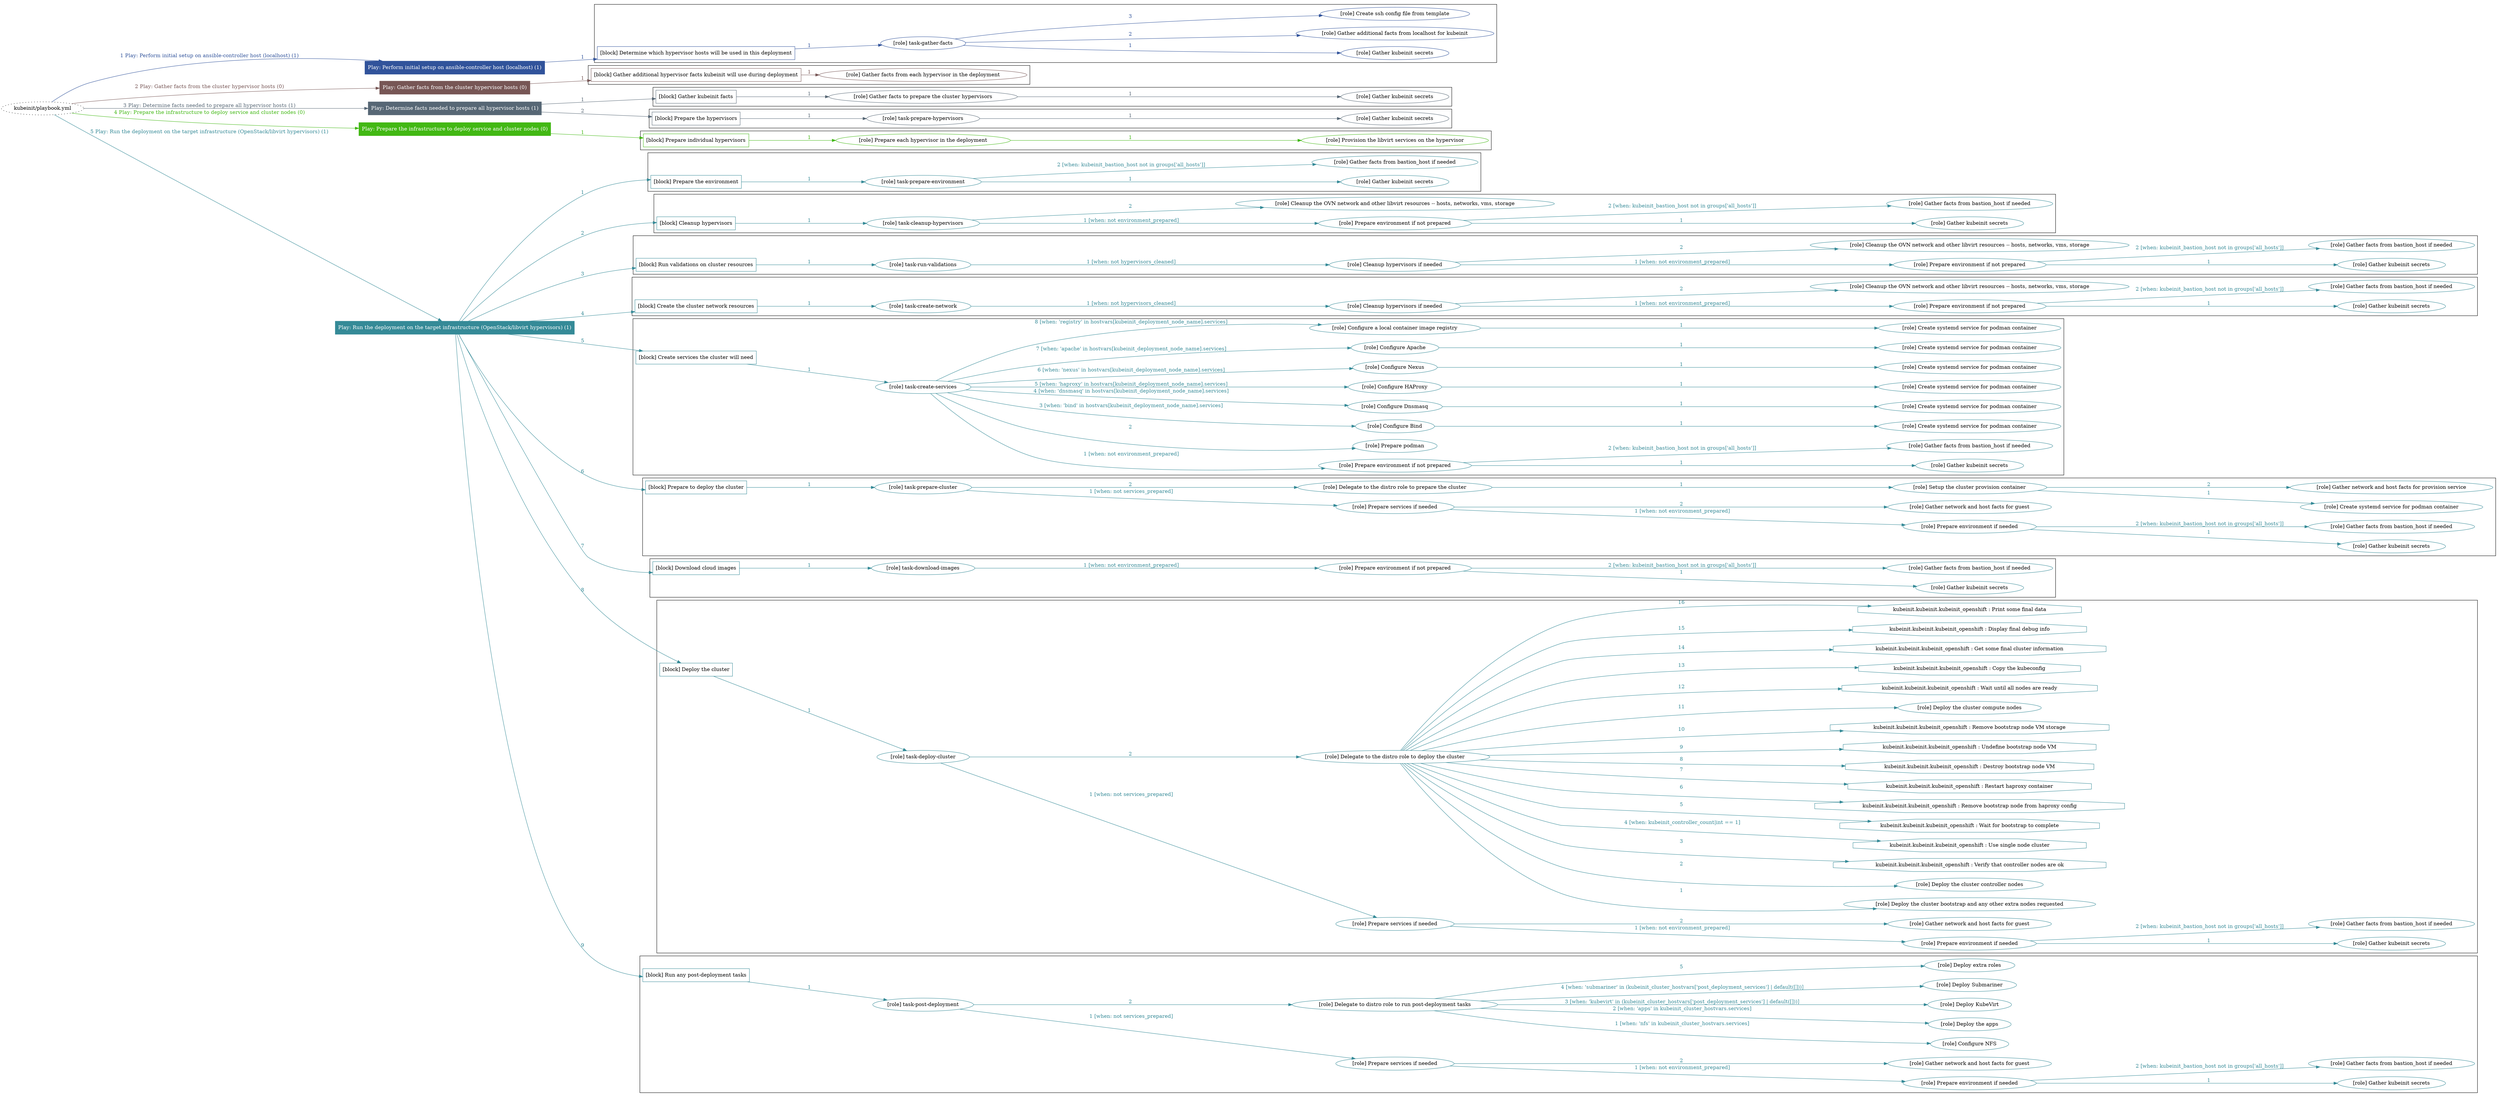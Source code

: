digraph {
	graph [concentrate=true ordering=in rankdir=LR ratio=fill]
	edge [esep=5 sep=10]
	"kubeinit/playbook.yml" [URL="/home/runner/work/kubeinit/kubeinit/kubeinit/playbook.yml" id=playbook_d33ff13f style=dotted]
	"kubeinit/playbook.yml" -> play_dbe0a1ef [label="1 Play: Perform initial setup on ansible-controller host (localhost) (1)" color="#31539b" fontcolor="#31539b" id=edge_play_dbe0a1ef labeltooltip="1 Play: Perform initial setup on ansible-controller host (localhost) (1)" tooltip="1 Play: Perform initial setup on ansible-controller host (localhost) (1)"]
	subgraph "Play: Perform initial setup on ansible-controller host (localhost) (1)" {
		play_dbe0a1ef [label="Play: Perform initial setup on ansible-controller host (localhost) (1)" URL="/home/runner/work/kubeinit/kubeinit/kubeinit/playbook.yml" color="#31539b" fontcolor="#ffffff" id=play_dbe0a1ef shape=box style=filled tooltip=localhost]
		play_dbe0a1ef -> block_39565af3 [label=1 color="#31539b" fontcolor="#31539b" id=edge_block_39565af3 labeltooltip=1 tooltip=1]
		subgraph cluster_block_39565af3 {
			block_39565af3 [label="[block] Determine which hypervisor hosts will be used in this deployment" URL="/home/runner/work/kubeinit/kubeinit/kubeinit/playbook.yml" color="#31539b" id=block_39565af3 labeltooltip="Determine which hypervisor hosts will be used in this deployment" shape=box tooltip="Determine which hypervisor hosts will be used in this deployment"]
			block_39565af3 -> role_904acc65 [label="1 " color="#31539b" fontcolor="#31539b" id=edge_role_904acc65 labeltooltip="1 " tooltip="1 "]
			subgraph "task-gather-facts" {
				role_904acc65 [label="[role] task-gather-facts" URL="/home/runner/work/kubeinit/kubeinit/kubeinit/playbook.yml" color="#31539b" id=role_904acc65 tooltip="task-gather-facts"]
				role_904acc65 -> role_3b7e2a7d [label="1 " color="#31539b" fontcolor="#31539b" id=edge_role_3b7e2a7d labeltooltip="1 " tooltip="1 "]
				subgraph "Gather kubeinit secrets" {
					role_3b7e2a7d [label="[role] Gather kubeinit secrets" URL="/home/runner/.ansible/collections/ansible_collections/kubeinit/kubeinit/roles/kubeinit_prepare/tasks/build_hypervisors_group.yml" color="#31539b" id=role_3b7e2a7d tooltip="Gather kubeinit secrets"]
				}
				role_904acc65 -> role_3c8c2fa6 [label="2 " color="#31539b" fontcolor="#31539b" id=edge_role_3c8c2fa6 labeltooltip="2 " tooltip="2 "]
				subgraph "Gather additional facts from localhost for kubeinit" {
					role_3c8c2fa6 [label="[role] Gather additional facts from localhost for kubeinit" URL="/home/runner/.ansible/collections/ansible_collections/kubeinit/kubeinit/roles/kubeinit_prepare/tasks/build_hypervisors_group.yml" color="#31539b" id=role_3c8c2fa6 tooltip="Gather additional facts from localhost for kubeinit"]
				}
				role_904acc65 -> role_5bd9d2ee [label="3 " color="#31539b" fontcolor="#31539b" id=edge_role_5bd9d2ee labeltooltip="3 " tooltip="3 "]
				subgraph "Create ssh config file from template" {
					role_5bd9d2ee [label="[role] Create ssh config file from template" URL="/home/runner/.ansible/collections/ansible_collections/kubeinit/kubeinit/roles/kubeinit_prepare/tasks/build_hypervisors_group.yml" color="#31539b" id=role_5bd9d2ee tooltip="Create ssh config file from template"]
				}
			}
		}
	}
	"kubeinit/playbook.yml" -> play_48c65d12 [label="2 Play: Gather facts from the cluster hypervisor hosts (0)" color="#775655" fontcolor="#775655" id=edge_play_48c65d12 labeltooltip="2 Play: Gather facts from the cluster hypervisor hosts (0)" tooltip="2 Play: Gather facts from the cluster hypervisor hosts (0)"]
	subgraph "Play: Gather facts from the cluster hypervisor hosts (0)" {
		play_48c65d12 [label="Play: Gather facts from the cluster hypervisor hosts (0)" URL="/home/runner/work/kubeinit/kubeinit/kubeinit/playbook.yml" color="#775655" fontcolor="#ffffff" id=play_48c65d12 shape=box style=filled tooltip="Play: Gather facts from the cluster hypervisor hosts (0)"]
		play_48c65d12 -> block_745a7b39 [label=1 color="#775655" fontcolor="#775655" id=edge_block_745a7b39 labeltooltip=1 tooltip=1]
		subgraph cluster_block_745a7b39 {
			block_745a7b39 [label="[block] Gather additional hypervisor facts kubeinit will use during deployment" URL="/home/runner/work/kubeinit/kubeinit/kubeinit/playbook.yml" color="#775655" id=block_745a7b39 labeltooltip="Gather additional hypervisor facts kubeinit will use during deployment" shape=box tooltip="Gather additional hypervisor facts kubeinit will use during deployment"]
			block_745a7b39 -> role_d6f34eb4 [label="1 " color="#775655" fontcolor="#775655" id=edge_role_d6f34eb4 labeltooltip="1 " tooltip="1 "]
			subgraph "Gather facts from each hypervisor in the deployment" {
				role_d6f34eb4 [label="[role] Gather facts from each hypervisor in the deployment" URL="/home/runner/work/kubeinit/kubeinit/kubeinit/playbook.yml" color="#775655" id=role_d6f34eb4 tooltip="Gather facts from each hypervisor in the deployment"]
			}
		}
	}
	"kubeinit/playbook.yml" -> play_5ac1d8c6 [label="3 Play: Determine facts needed to prepare all hypervisor hosts (1)" color="#576775" fontcolor="#576775" id=edge_play_5ac1d8c6 labeltooltip="3 Play: Determine facts needed to prepare all hypervisor hosts (1)" tooltip="3 Play: Determine facts needed to prepare all hypervisor hosts (1)"]
	subgraph "Play: Determine facts needed to prepare all hypervisor hosts (1)" {
		play_5ac1d8c6 [label="Play: Determine facts needed to prepare all hypervisor hosts (1)" URL="/home/runner/work/kubeinit/kubeinit/kubeinit/playbook.yml" color="#576775" fontcolor="#ffffff" id=play_5ac1d8c6 shape=box style=filled tooltip=localhost]
		play_5ac1d8c6 -> block_b096c229 [label=1 color="#576775" fontcolor="#576775" id=edge_block_b096c229 labeltooltip=1 tooltip=1]
		subgraph cluster_block_b096c229 {
			block_b096c229 [label="[block] Gather kubeinit facts" URL="/home/runner/work/kubeinit/kubeinit/kubeinit/playbook.yml" color="#576775" id=block_b096c229 labeltooltip="Gather kubeinit facts" shape=box tooltip="Gather kubeinit facts"]
			block_b096c229 -> role_c1b153aa [label="1 " color="#576775" fontcolor="#576775" id=edge_role_c1b153aa labeltooltip="1 " tooltip="1 "]
			subgraph "Gather facts to prepare the cluster hypervisors" {
				role_c1b153aa [label="[role] Gather facts to prepare the cluster hypervisors" URL="/home/runner/work/kubeinit/kubeinit/kubeinit/playbook.yml" color="#576775" id=role_c1b153aa tooltip="Gather facts to prepare the cluster hypervisors"]
				role_c1b153aa -> role_3d0278c0 [label="1 " color="#576775" fontcolor="#576775" id=edge_role_3d0278c0 labeltooltip="1 " tooltip="1 "]
				subgraph "Gather kubeinit secrets" {
					role_3d0278c0 [label="[role] Gather kubeinit secrets" URL="/home/runner/.ansible/collections/ansible_collections/kubeinit/kubeinit/roles/kubeinit_prepare/tasks/gather_kubeinit_facts.yml" color="#576775" id=role_3d0278c0 tooltip="Gather kubeinit secrets"]
				}
			}
		}
		play_5ac1d8c6 -> block_1d9919ab [label=2 color="#576775" fontcolor="#576775" id=edge_block_1d9919ab labeltooltip=2 tooltip=2]
		subgraph cluster_block_1d9919ab {
			block_1d9919ab [label="[block] Prepare the hypervisors" URL="/home/runner/work/kubeinit/kubeinit/kubeinit/playbook.yml" color="#576775" id=block_1d9919ab labeltooltip="Prepare the hypervisors" shape=box tooltip="Prepare the hypervisors"]
			block_1d9919ab -> role_460cc522 [label="1 " color="#576775" fontcolor="#576775" id=edge_role_460cc522 labeltooltip="1 " tooltip="1 "]
			subgraph "task-prepare-hypervisors" {
				role_460cc522 [label="[role] task-prepare-hypervisors" URL="/home/runner/work/kubeinit/kubeinit/kubeinit/playbook.yml" color="#576775" id=role_460cc522 tooltip="task-prepare-hypervisors"]
				role_460cc522 -> role_f5c2b718 [label="1 " color="#576775" fontcolor="#576775" id=edge_role_f5c2b718 labeltooltip="1 " tooltip="1 "]
				subgraph "Gather kubeinit secrets" {
					role_f5c2b718 [label="[role] Gather kubeinit secrets" URL="/home/runner/.ansible/collections/ansible_collections/kubeinit/kubeinit/roles/kubeinit_prepare/tasks/gather_kubeinit_facts.yml" color="#576775" id=role_f5c2b718 tooltip="Gather kubeinit secrets"]
				}
			}
		}
	}
	"kubeinit/playbook.yml" -> play_7c7474d7 [label="4 Play: Prepare the infrastructure to deploy service and cluster nodes (0)" color="#42b814" fontcolor="#42b814" id=edge_play_7c7474d7 labeltooltip="4 Play: Prepare the infrastructure to deploy service and cluster nodes (0)" tooltip="4 Play: Prepare the infrastructure to deploy service and cluster nodes (0)"]
	subgraph "Play: Prepare the infrastructure to deploy service and cluster nodes (0)" {
		play_7c7474d7 [label="Play: Prepare the infrastructure to deploy service and cluster nodes (0)" URL="/home/runner/work/kubeinit/kubeinit/kubeinit/playbook.yml" color="#42b814" fontcolor="#ffffff" id=play_7c7474d7 shape=box style=filled tooltip="Play: Prepare the infrastructure to deploy service and cluster nodes (0)"]
		play_7c7474d7 -> block_121ce3a0 [label=1 color="#42b814" fontcolor="#42b814" id=edge_block_121ce3a0 labeltooltip=1 tooltip=1]
		subgraph cluster_block_121ce3a0 {
			block_121ce3a0 [label="[block] Prepare individual hypervisors" URL="/home/runner/work/kubeinit/kubeinit/kubeinit/playbook.yml" color="#42b814" id=block_121ce3a0 labeltooltip="Prepare individual hypervisors" shape=box tooltip="Prepare individual hypervisors"]
			block_121ce3a0 -> role_1ec3b03f [label="1 " color="#42b814" fontcolor="#42b814" id=edge_role_1ec3b03f labeltooltip="1 " tooltip="1 "]
			subgraph "Prepare each hypervisor in the deployment" {
				role_1ec3b03f [label="[role] Prepare each hypervisor in the deployment" URL="/home/runner/work/kubeinit/kubeinit/kubeinit/playbook.yml" color="#42b814" id=role_1ec3b03f tooltip="Prepare each hypervisor in the deployment"]
				role_1ec3b03f -> role_9ee65a88 [label="1 " color="#42b814" fontcolor="#42b814" id=edge_role_9ee65a88 labeltooltip="1 " tooltip="1 "]
				subgraph "Provision the libvirt services on the hypervisor" {
					role_9ee65a88 [label="[role] Provision the libvirt services on the hypervisor" URL="/home/runner/.ansible/collections/ansible_collections/kubeinit/kubeinit/roles/kubeinit_prepare/tasks/prepare_hypervisor.yml" color="#42b814" id=role_9ee65a88 tooltip="Provision the libvirt services on the hypervisor"]
				}
			}
		}
	}
	"kubeinit/playbook.yml" -> play_c3fd85c2 [label="5 Play: Run the deployment on the target infrastructure (OpenStack/libvirt hypervisors) (1)" color="#358a97" fontcolor="#358a97" id=edge_play_c3fd85c2 labeltooltip="5 Play: Run the deployment on the target infrastructure (OpenStack/libvirt hypervisors) (1)" tooltip="5 Play: Run the deployment on the target infrastructure (OpenStack/libvirt hypervisors) (1)"]
	subgraph "Play: Run the deployment on the target infrastructure (OpenStack/libvirt hypervisors) (1)" {
		play_c3fd85c2 [label="Play: Run the deployment on the target infrastructure (OpenStack/libvirt hypervisors) (1)" URL="/home/runner/work/kubeinit/kubeinit/kubeinit/playbook.yml" color="#358a97" fontcolor="#ffffff" id=play_c3fd85c2 shape=box style=filled tooltip=localhost]
		play_c3fd85c2 -> block_37fa186a [label=1 color="#358a97" fontcolor="#358a97" id=edge_block_37fa186a labeltooltip=1 tooltip=1]
		subgraph cluster_block_37fa186a {
			block_37fa186a [label="[block] Prepare the environment" URL="/home/runner/work/kubeinit/kubeinit/kubeinit/playbook.yml" color="#358a97" id=block_37fa186a labeltooltip="Prepare the environment" shape=box tooltip="Prepare the environment"]
			block_37fa186a -> role_1321d2c0 [label="1 " color="#358a97" fontcolor="#358a97" id=edge_role_1321d2c0 labeltooltip="1 " tooltip="1 "]
			subgraph "task-prepare-environment" {
				role_1321d2c0 [label="[role] task-prepare-environment" URL="/home/runner/work/kubeinit/kubeinit/kubeinit/playbook.yml" color="#358a97" id=role_1321d2c0 tooltip="task-prepare-environment"]
				role_1321d2c0 -> role_4f23b369 [label="1 " color="#358a97" fontcolor="#358a97" id=edge_role_4f23b369 labeltooltip="1 " tooltip="1 "]
				subgraph "Gather kubeinit secrets" {
					role_4f23b369 [label="[role] Gather kubeinit secrets" URL="/home/runner/.ansible/collections/ansible_collections/kubeinit/kubeinit/roles/kubeinit_prepare/tasks/gather_kubeinit_facts.yml" color="#358a97" id=role_4f23b369 tooltip="Gather kubeinit secrets"]
				}
				role_1321d2c0 -> role_129b850e [label="2 [when: kubeinit_bastion_host not in groups['all_hosts']]" color="#358a97" fontcolor="#358a97" id=edge_role_129b850e labeltooltip="2 [when: kubeinit_bastion_host not in groups['all_hosts']]" tooltip="2 [when: kubeinit_bastion_host not in groups['all_hosts']]"]
				subgraph "Gather facts from bastion_host if needed" {
					role_129b850e [label="[role] Gather facts from bastion_host if needed" URL="/home/runner/.ansible/collections/ansible_collections/kubeinit/kubeinit/roles/kubeinit_prepare/tasks/main.yml" color="#358a97" id=role_129b850e tooltip="Gather facts from bastion_host if needed"]
				}
			}
		}
		play_c3fd85c2 -> block_7aa6cb2d [label=2 color="#358a97" fontcolor="#358a97" id=edge_block_7aa6cb2d labeltooltip=2 tooltip=2]
		subgraph cluster_block_7aa6cb2d {
			block_7aa6cb2d [label="[block] Cleanup hypervisors" URL="/home/runner/work/kubeinit/kubeinit/kubeinit/playbook.yml" color="#358a97" id=block_7aa6cb2d labeltooltip="Cleanup hypervisors" shape=box tooltip="Cleanup hypervisors"]
			block_7aa6cb2d -> role_9de71d72 [label="1 " color="#358a97" fontcolor="#358a97" id=edge_role_9de71d72 labeltooltip="1 " tooltip="1 "]
			subgraph "task-cleanup-hypervisors" {
				role_9de71d72 [label="[role] task-cleanup-hypervisors" URL="/home/runner/work/kubeinit/kubeinit/kubeinit/playbook.yml" color="#358a97" id=role_9de71d72 tooltip="task-cleanup-hypervisors"]
				role_9de71d72 -> role_a50dcf7f [label="1 [when: not environment_prepared]" color="#358a97" fontcolor="#358a97" id=edge_role_a50dcf7f labeltooltip="1 [when: not environment_prepared]" tooltip="1 [when: not environment_prepared]"]
				subgraph "Prepare environment if not prepared" {
					role_a50dcf7f [label="[role] Prepare environment if not prepared" URL="/home/runner/.ansible/collections/ansible_collections/kubeinit/kubeinit/roles/kubeinit_libvirt/tasks/cleanup_hypervisors.yml" color="#358a97" id=role_a50dcf7f tooltip="Prepare environment if not prepared"]
					role_a50dcf7f -> role_32a2bb72 [label="1 " color="#358a97" fontcolor="#358a97" id=edge_role_32a2bb72 labeltooltip="1 " tooltip="1 "]
					subgraph "Gather kubeinit secrets" {
						role_32a2bb72 [label="[role] Gather kubeinit secrets" URL="/home/runner/.ansible/collections/ansible_collections/kubeinit/kubeinit/roles/kubeinit_prepare/tasks/gather_kubeinit_facts.yml" color="#358a97" id=role_32a2bb72 tooltip="Gather kubeinit secrets"]
					}
					role_a50dcf7f -> role_15dee6b8 [label="2 [when: kubeinit_bastion_host not in groups['all_hosts']]" color="#358a97" fontcolor="#358a97" id=edge_role_15dee6b8 labeltooltip="2 [when: kubeinit_bastion_host not in groups['all_hosts']]" tooltip="2 [when: kubeinit_bastion_host not in groups['all_hosts']]"]
					subgraph "Gather facts from bastion_host if needed" {
						role_15dee6b8 [label="[role] Gather facts from bastion_host if needed" URL="/home/runner/.ansible/collections/ansible_collections/kubeinit/kubeinit/roles/kubeinit_prepare/tasks/main.yml" color="#358a97" id=role_15dee6b8 tooltip="Gather facts from bastion_host if needed"]
					}
				}
				role_9de71d72 -> role_7126bf83 [label="2 " color="#358a97" fontcolor="#358a97" id=edge_role_7126bf83 labeltooltip="2 " tooltip="2 "]
				subgraph "Cleanup the OVN network and other libvirt resources -- hosts, networks, vms, storage" {
					role_7126bf83 [label="[role] Cleanup the OVN network and other libvirt resources -- hosts, networks, vms, storage" URL="/home/runner/.ansible/collections/ansible_collections/kubeinit/kubeinit/roles/kubeinit_libvirt/tasks/cleanup_hypervisors.yml" color="#358a97" id=role_7126bf83 tooltip="Cleanup the OVN network and other libvirt resources -- hosts, networks, vms, storage"]
				}
			}
		}
		play_c3fd85c2 -> block_f4ef2b89 [label=3 color="#358a97" fontcolor="#358a97" id=edge_block_f4ef2b89 labeltooltip=3 tooltip=3]
		subgraph cluster_block_f4ef2b89 {
			block_f4ef2b89 [label="[block] Run validations on cluster resources" URL="/home/runner/work/kubeinit/kubeinit/kubeinit/playbook.yml" color="#358a97" id=block_f4ef2b89 labeltooltip="Run validations on cluster resources" shape=box tooltip="Run validations on cluster resources"]
			block_f4ef2b89 -> role_e2c40d85 [label="1 " color="#358a97" fontcolor="#358a97" id=edge_role_e2c40d85 labeltooltip="1 " tooltip="1 "]
			subgraph "task-run-validations" {
				role_e2c40d85 [label="[role] task-run-validations" URL="/home/runner/work/kubeinit/kubeinit/kubeinit/playbook.yml" color="#358a97" id=role_e2c40d85 tooltip="task-run-validations"]
				role_e2c40d85 -> role_c1980c6c [label="1 [when: not hypervisors_cleaned]" color="#358a97" fontcolor="#358a97" id=edge_role_c1980c6c labeltooltip="1 [when: not hypervisors_cleaned]" tooltip="1 [when: not hypervisors_cleaned]"]
				subgraph "Cleanup hypervisors if needed" {
					role_c1980c6c [label="[role] Cleanup hypervisors if needed" URL="/home/runner/.ansible/collections/ansible_collections/kubeinit/kubeinit/roles/kubeinit_validations/tasks/main.yml" color="#358a97" id=role_c1980c6c tooltip="Cleanup hypervisors if needed"]
					role_c1980c6c -> role_baa26f6d [label="1 [when: not environment_prepared]" color="#358a97" fontcolor="#358a97" id=edge_role_baa26f6d labeltooltip="1 [when: not environment_prepared]" tooltip="1 [when: not environment_prepared]"]
					subgraph "Prepare environment if not prepared" {
						role_baa26f6d [label="[role] Prepare environment if not prepared" URL="/home/runner/.ansible/collections/ansible_collections/kubeinit/kubeinit/roles/kubeinit_libvirt/tasks/cleanup_hypervisors.yml" color="#358a97" id=role_baa26f6d tooltip="Prepare environment if not prepared"]
						role_baa26f6d -> role_bce81240 [label="1 " color="#358a97" fontcolor="#358a97" id=edge_role_bce81240 labeltooltip="1 " tooltip="1 "]
						subgraph "Gather kubeinit secrets" {
							role_bce81240 [label="[role] Gather kubeinit secrets" URL="/home/runner/.ansible/collections/ansible_collections/kubeinit/kubeinit/roles/kubeinit_prepare/tasks/gather_kubeinit_facts.yml" color="#358a97" id=role_bce81240 tooltip="Gather kubeinit secrets"]
						}
						role_baa26f6d -> role_c9abb264 [label="2 [when: kubeinit_bastion_host not in groups['all_hosts']]" color="#358a97" fontcolor="#358a97" id=edge_role_c9abb264 labeltooltip="2 [when: kubeinit_bastion_host not in groups['all_hosts']]" tooltip="2 [when: kubeinit_bastion_host not in groups['all_hosts']]"]
						subgraph "Gather facts from bastion_host if needed" {
							role_c9abb264 [label="[role] Gather facts from bastion_host if needed" URL="/home/runner/.ansible/collections/ansible_collections/kubeinit/kubeinit/roles/kubeinit_prepare/tasks/main.yml" color="#358a97" id=role_c9abb264 tooltip="Gather facts from bastion_host if needed"]
						}
					}
					role_c1980c6c -> role_04d6d0ff [label="2 " color="#358a97" fontcolor="#358a97" id=edge_role_04d6d0ff labeltooltip="2 " tooltip="2 "]
					subgraph "Cleanup the OVN network and other libvirt resources -- hosts, networks, vms, storage" {
						role_04d6d0ff [label="[role] Cleanup the OVN network and other libvirt resources -- hosts, networks, vms, storage" URL="/home/runner/.ansible/collections/ansible_collections/kubeinit/kubeinit/roles/kubeinit_libvirt/tasks/cleanup_hypervisors.yml" color="#358a97" id=role_04d6d0ff tooltip="Cleanup the OVN network and other libvirt resources -- hosts, networks, vms, storage"]
					}
				}
			}
		}
		play_c3fd85c2 -> block_a3da4ae1 [label=4 color="#358a97" fontcolor="#358a97" id=edge_block_a3da4ae1 labeltooltip=4 tooltip=4]
		subgraph cluster_block_a3da4ae1 {
			block_a3da4ae1 [label="[block] Create the cluster network resources" URL="/home/runner/work/kubeinit/kubeinit/kubeinit/playbook.yml" color="#358a97" id=block_a3da4ae1 labeltooltip="Create the cluster network resources" shape=box tooltip="Create the cluster network resources"]
			block_a3da4ae1 -> role_f2a94715 [label="1 " color="#358a97" fontcolor="#358a97" id=edge_role_f2a94715 labeltooltip="1 " tooltip="1 "]
			subgraph "task-create-network" {
				role_f2a94715 [label="[role] task-create-network" URL="/home/runner/work/kubeinit/kubeinit/kubeinit/playbook.yml" color="#358a97" id=role_f2a94715 tooltip="task-create-network"]
				role_f2a94715 -> role_fdfe5832 [label="1 [when: not hypervisors_cleaned]" color="#358a97" fontcolor="#358a97" id=edge_role_fdfe5832 labeltooltip="1 [when: not hypervisors_cleaned]" tooltip="1 [when: not hypervisors_cleaned]"]
				subgraph "Cleanup hypervisors if needed" {
					role_fdfe5832 [label="[role] Cleanup hypervisors if needed" URL="/home/runner/.ansible/collections/ansible_collections/kubeinit/kubeinit/roles/kubeinit_libvirt/tasks/create_network.yml" color="#358a97" id=role_fdfe5832 tooltip="Cleanup hypervisors if needed"]
					role_fdfe5832 -> role_d10add45 [label="1 [when: not environment_prepared]" color="#358a97" fontcolor="#358a97" id=edge_role_d10add45 labeltooltip="1 [when: not environment_prepared]" tooltip="1 [when: not environment_prepared]"]
					subgraph "Prepare environment if not prepared" {
						role_d10add45 [label="[role] Prepare environment if not prepared" URL="/home/runner/.ansible/collections/ansible_collections/kubeinit/kubeinit/roles/kubeinit_libvirt/tasks/cleanup_hypervisors.yml" color="#358a97" id=role_d10add45 tooltip="Prepare environment if not prepared"]
						role_d10add45 -> role_d7adb279 [label="1 " color="#358a97" fontcolor="#358a97" id=edge_role_d7adb279 labeltooltip="1 " tooltip="1 "]
						subgraph "Gather kubeinit secrets" {
							role_d7adb279 [label="[role] Gather kubeinit secrets" URL="/home/runner/.ansible/collections/ansible_collections/kubeinit/kubeinit/roles/kubeinit_prepare/tasks/gather_kubeinit_facts.yml" color="#358a97" id=role_d7adb279 tooltip="Gather kubeinit secrets"]
						}
						role_d10add45 -> role_3c34dc45 [label="2 [when: kubeinit_bastion_host not in groups['all_hosts']]" color="#358a97" fontcolor="#358a97" id=edge_role_3c34dc45 labeltooltip="2 [when: kubeinit_bastion_host not in groups['all_hosts']]" tooltip="2 [when: kubeinit_bastion_host not in groups['all_hosts']]"]
						subgraph "Gather facts from bastion_host if needed" {
							role_3c34dc45 [label="[role] Gather facts from bastion_host if needed" URL="/home/runner/.ansible/collections/ansible_collections/kubeinit/kubeinit/roles/kubeinit_prepare/tasks/main.yml" color="#358a97" id=role_3c34dc45 tooltip="Gather facts from bastion_host if needed"]
						}
					}
					role_fdfe5832 -> role_3defa979 [label="2 " color="#358a97" fontcolor="#358a97" id=edge_role_3defa979 labeltooltip="2 " tooltip="2 "]
					subgraph "Cleanup the OVN network and other libvirt resources -- hosts, networks, vms, storage" {
						role_3defa979 [label="[role] Cleanup the OVN network and other libvirt resources -- hosts, networks, vms, storage" URL="/home/runner/.ansible/collections/ansible_collections/kubeinit/kubeinit/roles/kubeinit_libvirt/tasks/cleanup_hypervisors.yml" color="#358a97" id=role_3defa979 tooltip="Cleanup the OVN network and other libvirt resources -- hosts, networks, vms, storage"]
					}
				}
			}
		}
		play_c3fd85c2 -> block_428d970d [label=5 color="#358a97" fontcolor="#358a97" id=edge_block_428d970d labeltooltip=5 tooltip=5]
		subgraph cluster_block_428d970d {
			block_428d970d [label="[block] Create services the cluster will need" URL="/home/runner/work/kubeinit/kubeinit/kubeinit/playbook.yml" color="#358a97" id=block_428d970d labeltooltip="Create services the cluster will need" shape=box tooltip="Create services the cluster will need"]
			block_428d970d -> role_2b1dfdb6 [label="1 " color="#358a97" fontcolor="#358a97" id=edge_role_2b1dfdb6 labeltooltip="1 " tooltip="1 "]
			subgraph "task-create-services" {
				role_2b1dfdb6 [label="[role] task-create-services" URL="/home/runner/work/kubeinit/kubeinit/kubeinit/playbook.yml" color="#358a97" id=role_2b1dfdb6 tooltip="task-create-services"]
				role_2b1dfdb6 -> role_cf59e62d [label="1 [when: not environment_prepared]" color="#358a97" fontcolor="#358a97" id=edge_role_cf59e62d labeltooltip="1 [when: not environment_prepared]" tooltip="1 [when: not environment_prepared]"]
				subgraph "Prepare environment if not prepared" {
					role_cf59e62d [label="[role] Prepare environment if not prepared" URL="/home/runner/.ansible/collections/ansible_collections/kubeinit/kubeinit/roles/kubeinit_services/tasks/main.yml" color="#358a97" id=role_cf59e62d tooltip="Prepare environment if not prepared"]
					role_cf59e62d -> role_9f3d6eb9 [label="1 " color="#358a97" fontcolor="#358a97" id=edge_role_9f3d6eb9 labeltooltip="1 " tooltip="1 "]
					subgraph "Gather kubeinit secrets" {
						role_9f3d6eb9 [label="[role] Gather kubeinit secrets" URL="/home/runner/.ansible/collections/ansible_collections/kubeinit/kubeinit/roles/kubeinit_prepare/tasks/gather_kubeinit_facts.yml" color="#358a97" id=role_9f3d6eb9 tooltip="Gather kubeinit secrets"]
					}
					role_cf59e62d -> role_4ccf26b7 [label="2 [when: kubeinit_bastion_host not in groups['all_hosts']]" color="#358a97" fontcolor="#358a97" id=edge_role_4ccf26b7 labeltooltip="2 [when: kubeinit_bastion_host not in groups['all_hosts']]" tooltip="2 [when: kubeinit_bastion_host not in groups['all_hosts']]"]
					subgraph "Gather facts from bastion_host if needed" {
						role_4ccf26b7 [label="[role] Gather facts from bastion_host if needed" URL="/home/runner/.ansible/collections/ansible_collections/kubeinit/kubeinit/roles/kubeinit_prepare/tasks/main.yml" color="#358a97" id=role_4ccf26b7 tooltip="Gather facts from bastion_host if needed"]
					}
				}
				role_2b1dfdb6 -> role_a68f05dc [label="2 " color="#358a97" fontcolor="#358a97" id=edge_role_a68f05dc labeltooltip="2 " tooltip="2 "]
				subgraph "Prepare podman" {
					role_a68f05dc [label="[role] Prepare podman" URL="/home/runner/.ansible/collections/ansible_collections/kubeinit/kubeinit/roles/kubeinit_services/tasks/00_create_service_pod.yml" color="#358a97" id=role_a68f05dc tooltip="Prepare podman"]
				}
				role_2b1dfdb6 -> role_956ba50c [label="3 [when: 'bind' in hostvars[kubeinit_deployment_node_name].services]" color="#358a97" fontcolor="#358a97" id=edge_role_956ba50c labeltooltip="3 [when: 'bind' in hostvars[kubeinit_deployment_node_name].services]" tooltip="3 [when: 'bind' in hostvars[kubeinit_deployment_node_name].services]"]
				subgraph "Configure Bind" {
					role_956ba50c [label="[role] Configure Bind" URL="/home/runner/.ansible/collections/ansible_collections/kubeinit/kubeinit/roles/kubeinit_services/tasks/start_services_containers.yml" color="#358a97" id=role_956ba50c tooltip="Configure Bind"]
					role_956ba50c -> role_93d2a1f8 [label="1 " color="#358a97" fontcolor="#358a97" id=edge_role_93d2a1f8 labeltooltip="1 " tooltip="1 "]
					subgraph "Create systemd service for podman container" {
						role_93d2a1f8 [label="[role] Create systemd service for podman container" URL="/home/runner/.ansible/collections/ansible_collections/kubeinit/kubeinit/roles/kubeinit_bind/tasks/main.yml" color="#358a97" id=role_93d2a1f8 tooltip="Create systemd service for podman container"]
					}
				}
				role_2b1dfdb6 -> role_6350a3e2 [label="4 [when: 'dnsmasq' in hostvars[kubeinit_deployment_node_name].services]" color="#358a97" fontcolor="#358a97" id=edge_role_6350a3e2 labeltooltip="4 [when: 'dnsmasq' in hostvars[kubeinit_deployment_node_name].services]" tooltip="4 [when: 'dnsmasq' in hostvars[kubeinit_deployment_node_name].services]"]
				subgraph "Configure Dnsmasq" {
					role_6350a3e2 [label="[role] Configure Dnsmasq" URL="/home/runner/.ansible/collections/ansible_collections/kubeinit/kubeinit/roles/kubeinit_services/tasks/start_services_containers.yml" color="#358a97" id=role_6350a3e2 tooltip="Configure Dnsmasq"]
					role_6350a3e2 -> role_80b700d5 [label="1 " color="#358a97" fontcolor="#358a97" id=edge_role_80b700d5 labeltooltip="1 " tooltip="1 "]
					subgraph "Create systemd service for podman container" {
						role_80b700d5 [label="[role] Create systemd service for podman container" URL="/home/runner/.ansible/collections/ansible_collections/kubeinit/kubeinit/roles/kubeinit_dnsmasq/tasks/main.yml" color="#358a97" id=role_80b700d5 tooltip="Create systemd service for podman container"]
					}
				}
				role_2b1dfdb6 -> role_77490d84 [label="5 [when: 'haproxy' in hostvars[kubeinit_deployment_node_name].services]" color="#358a97" fontcolor="#358a97" id=edge_role_77490d84 labeltooltip="5 [when: 'haproxy' in hostvars[kubeinit_deployment_node_name].services]" tooltip="5 [when: 'haproxy' in hostvars[kubeinit_deployment_node_name].services]"]
				subgraph "Configure HAProxy" {
					role_77490d84 [label="[role] Configure HAProxy" URL="/home/runner/.ansible/collections/ansible_collections/kubeinit/kubeinit/roles/kubeinit_services/tasks/start_services_containers.yml" color="#358a97" id=role_77490d84 tooltip="Configure HAProxy"]
					role_77490d84 -> role_17dffd69 [label="1 " color="#358a97" fontcolor="#358a97" id=edge_role_17dffd69 labeltooltip="1 " tooltip="1 "]
					subgraph "Create systemd service for podman container" {
						role_17dffd69 [label="[role] Create systemd service for podman container" URL="/home/runner/.ansible/collections/ansible_collections/kubeinit/kubeinit/roles/kubeinit_haproxy/tasks/main.yml" color="#358a97" id=role_17dffd69 tooltip="Create systemd service for podman container"]
					}
				}
				role_2b1dfdb6 -> role_f6488e69 [label="6 [when: 'nexus' in hostvars[kubeinit_deployment_node_name].services]" color="#358a97" fontcolor="#358a97" id=edge_role_f6488e69 labeltooltip="6 [when: 'nexus' in hostvars[kubeinit_deployment_node_name].services]" tooltip="6 [when: 'nexus' in hostvars[kubeinit_deployment_node_name].services]"]
				subgraph "Configure Nexus" {
					role_f6488e69 [label="[role] Configure Nexus" URL="/home/runner/.ansible/collections/ansible_collections/kubeinit/kubeinit/roles/kubeinit_services/tasks/start_services_containers.yml" color="#358a97" id=role_f6488e69 tooltip="Configure Nexus"]
					role_f6488e69 -> role_fd9186a4 [label="1 " color="#358a97" fontcolor="#358a97" id=edge_role_fd9186a4 labeltooltip="1 " tooltip="1 "]
					subgraph "Create systemd service for podman container" {
						role_fd9186a4 [label="[role] Create systemd service for podman container" URL="/home/runner/.ansible/collections/ansible_collections/kubeinit/kubeinit/roles/kubeinit_nexus/tasks/main.yml" color="#358a97" id=role_fd9186a4 tooltip="Create systemd service for podman container"]
					}
				}
				role_2b1dfdb6 -> role_7ac730f0 [label="7 [when: 'apache' in hostvars[kubeinit_deployment_node_name].services]" color="#358a97" fontcolor="#358a97" id=edge_role_7ac730f0 labeltooltip="7 [when: 'apache' in hostvars[kubeinit_deployment_node_name].services]" tooltip="7 [when: 'apache' in hostvars[kubeinit_deployment_node_name].services]"]
				subgraph "Configure Apache" {
					role_7ac730f0 [label="[role] Configure Apache" URL="/home/runner/.ansible/collections/ansible_collections/kubeinit/kubeinit/roles/kubeinit_services/tasks/start_services_containers.yml" color="#358a97" id=role_7ac730f0 tooltip="Configure Apache"]
					role_7ac730f0 -> role_8c2c158f [label="1 " color="#358a97" fontcolor="#358a97" id=edge_role_8c2c158f labeltooltip="1 " tooltip="1 "]
					subgraph "Create systemd service for podman container" {
						role_8c2c158f [label="[role] Create systemd service for podman container" URL="/home/runner/.ansible/collections/ansible_collections/kubeinit/kubeinit/roles/kubeinit_apache/tasks/main.yml" color="#358a97" id=role_8c2c158f tooltip="Create systemd service for podman container"]
					}
				}
				role_2b1dfdb6 -> role_4644e843 [label="8 [when: 'registry' in hostvars[kubeinit_deployment_node_name].services]" color="#358a97" fontcolor="#358a97" id=edge_role_4644e843 labeltooltip="8 [when: 'registry' in hostvars[kubeinit_deployment_node_name].services]" tooltip="8 [when: 'registry' in hostvars[kubeinit_deployment_node_name].services]"]
				subgraph "Configure a local container image registry" {
					role_4644e843 [label="[role] Configure a local container image registry" URL="/home/runner/.ansible/collections/ansible_collections/kubeinit/kubeinit/roles/kubeinit_services/tasks/start_services_containers.yml" color="#358a97" id=role_4644e843 tooltip="Configure a local container image registry"]
					role_4644e843 -> role_65312d0b [label="1 " color="#358a97" fontcolor="#358a97" id=edge_role_65312d0b labeltooltip="1 " tooltip="1 "]
					subgraph "Create systemd service for podman container" {
						role_65312d0b [label="[role] Create systemd service for podman container" URL="/home/runner/.ansible/collections/ansible_collections/kubeinit/kubeinit/roles/kubeinit_registry/tasks/main.yml" color="#358a97" id=role_65312d0b tooltip="Create systemd service for podman container"]
					}
				}
			}
		}
		play_c3fd85c2 -> block_11cc82d1 [label=6 color="#358a97" fontcolor="#358a97" id=edge_block_11cc82d1 labeltooltip=6 tooltip=6]
		subgraph cluster_block_11cc82d1 {
			block_11cc82d1 [label="[block] Prepare to deploy the cluster" URL="/home/runner/work/kubeinit/kubeinit/kubeinit/playbook.yml" color="#358a97" id=block_11cc82d1 labeltooltip="Prepare to deploy the cluster" shape=box tooltip="Prepare to deploy the cluster"]
			block_11cc82d1 -> role_f66ee767 [label="1 " color="#358a97" fontcolor="#358a97" id=edge_role_f66ee767 labeltooltip="1 " tooltip="1 "]
			subgraph "task-prepare-cluster" {
				role_f66ee767 [label="[role] task-prepare-cluster" URL="/home/runner/work/kubeinit/kubeinit/kubeinit/playbook.yml" color="#358a97" id=role_f66ee767 tooltip="task-prepare-cluster"]
				role_f66ee767 -> role_8b86d403 [label="1 [when: not services_prepared]" color="#358a97" fontcolor="#358a97" id=edge_role_8b86d403 labeltooltip="1 [when: not services_prepared]" tooltip="1 [when: not services_prepared]"]
				subgraph "Prepare services if needed" {
					role_8b86d403 [label="[role] Prepare services if needed" URL="/home/runner/.ansible/collections/ansible_collections/kubeinit/kubeinit/roles/kubeinit_prepare/tasks/prepare_cluster.yml" color="#358a97" id=role_8b86d403 tooltip="Prepare services if needed"]
					role_8b86d403 -> role_ed8c4c2a [label="1 [when: not environment_prepared]" color="#358a97" fontcolor="#358a97" id=edge_role_ed8c4c2a labeltooltip="1 [when: not environment_prepared]" tooltip="1 [when: not environment_prepared]"]
					subgraph "Prepare environment if needed" {
						role_ed8c4c2a [label="[role] Prepare environment if needed" URL="/home/runner/.ansible/collections/ansible_collections/kubeinit/kubeinit/roles/kubeinit_services/tasks/prepare_services.yml" color="#358a97" id=role_ed8c4c2a tooltip="Prepare environment if needed"]
						role_ed8c4c2a -> role_f44a2681 [label="1 " color="#358a97" fontcolor="#358a97" id=edge_role_f44a2681 labeltooltip="1 " tooltip="1 "]
						subgraph "Gather kubeinit secrets" {
							role_f44a2681 [label="[role] Gather kubeinit secrets" URL="/home/runner/.ansible/collections/ansible_collections/kubeinit/kubeinit/roles/kubeinit_prepare/tasks/gather_kubeinit_facts.yml" color="#358a97" id=role_f44a2681 tooltip="Gather kubeinit secrets"]
						}
						role_ed8c4c2a -> role_939a99b7 [label="2 [when: kubeinit_bastion_host not in groups['all_hosts']]" color="#358a97" fontcolor="#358a97" id=edge_role_939a99b7 labeltooltip="2 [when: kubeinit_bastion_host not in groups['all_hosts']]" tooltip="2 [when: kubeinit_bastion_host not in groups['all_hosts']]"]
						subgraph "Gather facts from bastion_host if needed" {
							role_939a99b7 [label="[role] Gather facts from bastion_host if needed" URL="/home/runner/.ansible/collections/ansible_collections/kubeinit/kubeinit/roles/kubeinit_prepare/tasks/main.yml" color="#358a97" id=role_939a99b7 tooltip="Gather facts from bastion_host if needed"]
						}
					}
					role_8b86d403 -> role_106481f6 [label="2 " color="#358a97" fontcolor="#358a97" id=edge_role_106481f6 labeltooltip="2 " tooltip="2 "]
					subgraph "Gather network and host facts for guest" {
						role_106481f6 [label="[role] Gather network and host facts for guest" URL="/home/runner/.ansible/collections/ansible_collections/kubeinit/kubeinit/roles/kubeinit_services/tasks/prepare_services.yml" color="#358a97" id=role_106481f6 tooltip="Gather network and host facts for guest"]
					}
				}
				role_f66ee767 -> role_ea31928f [label="2 " color="#358a97" fontcolor="#358a97" id=edge_role_ea31928f labeltooltip="2 " tooltip="2 "]
				subgraph "Delegate to the distro role to prepare the cluster" {
					role_ea31928f [label="[role] Delegate to the distro role to prepare the cluster" URL="/home/runner/.ansible/collections/ansible_collections/kubeinit/kubeinit/roles/kubeinit_prepare/tasks/prepare_cluster.yml" color="#358a97" id=role_ea31928f tooltip="Delegate to the distro role to prepare the cluster"]
					role_ea31928f -> role_5a124081 [label="1 " color="#358a97" fontcolor="#358a97" id=edge_role_5a124081 labeltooltip="1 " tooltip="1 "]
					subgraph "Setup the cluster provision container" {
						role_5a124081 [label="[role] Setup the cluster provision container" URL="/home/runner/.ansible/collections/ansible_collections/kubeinit/kubeinit/roles/kubeinit_openshift/tasks/prepare_cluster.yml" color="#358a97" id=role_5a124081 tooltip="Setup the cluster provision container"]
						role_5a124081 -> role_b7b18881 [label="1 " color="#358a97" fontcolor="#358a97" id=edge_role_b7b18881 labeltooltip="1 " tooltip="1 "]
						subgraph "Create systemd service for podman container" {
							role_b7b18881 [label="[role] Create systemd service for podman container" URL="/home/runner/.ansible/collections/ansible_collections/kubeinit/kubeinit/roles/kubeinit_services/tasks/create_provision_container.yml" color="#358a97" id=role_b7b18881 tooltip="Create systemd service for podman container"]
						}
						role_5a124081 -> role_6b8008e1 [label="2 " color="#358a97" fontcolor="#358a97" id=edge_role_6b8008e1 labeltooltip="2 " tooltip="2 "]
						subgraph "Gather network and host facts for provision service" {
							role_6b8008e1 [label="[role] Gather network and host facts for provision service" URL="/home/runner/.ansible/collections/ansible_collections/kubeinit/kubeinit/roles/kubeinit_services/tasks/create_provision_container.yml" color="#358a97" id=role_6b8008e1 tooltip="Gather network and host facts for provision service"]
						}
					}
				}
			}
		}
		play_c3fd85c2 -> block_37c30bed [label=7 color="#358a97" fontcolor="#358a97" id=edge_block_37c30bed labeltooltip=7 tooltip=7]
		subgraph cluster_block_37c30bed {
			block_37c30bed [label="[block] Download cloud images" URL="/home/runner/work/kubeinit/kubeinit/kubeinit/playbook.yml" color="#358a97" id=block_37c30bed labeltooltip="Download cloud images" shape=box tooltip="Download cloud images"]
			block_37c30bed -> role_d3ae6e0c [label="1 " color="#358a97" fontcolor="#358a97" id=edge_role_d3ae6e0c labeltooltip="1 " tooltip="1 "]
			subgraph "task-download-images" {
				role_d3ae6e0c [label="[role] task-download-images" URL="/home/runner/work/kubeinit/kubeinit/kubeinit/playbook.yml" color="#358a97" id=role_d3ae6e0c tooltip="task-download-images"]
				role_d3ae6e0c -> role_ff57d80e [label="1 [when: not environment_prepared]" color="#358a97" fontcolor="#358a97" id=edge_role_ff57d80e labeltooltip="1 [when: not environment_prepared]" tooltip="1 [when: not environment_prepared]"]
				subgraph "Prepare environment if not prepared" {
					role_ff57d80e [label="[role] Prepare environment if not prepared" URL="/home/runner/.ansible/collections/ansible_collections/kubeinit/kubeinit/roles/kubeinit_libvirt/tasks/download_cloud_images.yml" color="#358a97" id=role_ff57d80e tooltip="Prepare environment if not prepared"]
					role_ff57d80e -> role_9b27ca61 [label="1 " color="#358a97" fontcolor="#358a97" id=edge_role_9b27ca61 labeltooltip="1 " tooltip="1 "]
					subgraph "Gather kubeinit secrets" {
						role_9b27ca61 [label="[role] Gather kubeinit secrets" URL="/home/runner/.ansible/collections/ansible_collections/kubeinit/kubeinit/roles/kubeinit_prepare/tasks/gather_kubeinit_facts.yml" color="#358a97" id=role_9b27ca61 tooltip="Gather kubeinit secrets"]
					}
					role_ff57d80e -> role_86d7e37e [label="2 [when: kubeinit_bastion_host not in groups['all_hosts']]" color="#358a97" fontcolor="#358a97" id=edge_role_86d7e37e labeltooltip="2 [when: kubeinit_bastion_host not in groups['all_hosts']]" tooltip="2 [when: kubeinit_bastion_host not in groups['all_hosts']]"]
					subgraph "Gather facts from bastion_host if needed" {
						role_86d7e37e [label="[role] Gather facts from bastion_host if needed" URL="/home/runner/.ansible/collections/ansible_collections/kubeinit/kubeinit/roles/kubeinit_prepare/tasks/main.yml" color="#358a97" id=role_86d7e37e tooltip="Gather facts from bastion_host if needed"]
					}
				}
			}
		}
		play_c3fd85c2 -> block_4a8dc3e2 [label=8 color="#358a97" fontcolor="#358a97" id=edge_block_4a8dc3e2 labeltooltip=8 tooltip=8]
		subgraph cluster_block_4a8dc3e2 {
			block_4a8dc3e2 [label="[block] Deploy the cluster" URL="/home/runner/work/kubeinit/kubeinit/kubeinit/playbook.yml" color="#358a97" id=block_4a8dc3e2 labeltooltip="Deploy the cluster" shape=box tooltip="Deploy the cluster"]
			block_4a8dc3e2 -> role_72db93b5 [label="1 " color="#358a97" fontcolor="#358a97" id=edge_role_72db93b5 labeltooltip="1 " tooltip="1 "]
			subgraph "task-deploy-cluster" {
				role_72db93b5 [label="[role] task-deploy-cluster" URL="/home/runner/work/kubeinit/kubeinit/kubeinit/playbook.yml" color="#358a97" id=role_72db93b5 tooltip="task-deploy-cluster"]
				role_72db93b5 -> role_83d91370 [label="1 [when: not services_prepared]" color="#358a97" fontcolor="#358a97" id=edge_role_83d91370 labeltooltip="1 [when: not services_prepared]" tooltip="1 [when: not services_prepared]"]
				subgraph "Prepare services if needed" {
					role_83d91370 [label="[role] Prepare services if needed" URL="/home/runner/.ansible/collections/ansible_collections/kubeinit/kubeinit/roles/kubeinit_prepare/tasks/deploy_cluster.yml" color="#358a97" id=role_83d91370 tooltip="Prepare services if needed"]
					role_83d91370 -> role_85b1db85 [label="1 [when: not environment_prepared]" color="#358a97" fontcolor="#358a97" id=edge_role_85b1db85 labeltooltip="1 [when: not environment_prepared]" tooltip="1 [when: not environment_prepared]"]
					subgraph "Prepare environment if needed" {
						role_85b1db85 [label="[role] Prepare environment if needed" URL="/home/runner/.ansible/collections/ansible_collections/kubeinit/kubeinit/roles/kubeinit_services/tasks/prepare_services.yml" color="#358a97" id=role_85b1db85 tooltip="Prepare environment if needed"]
						role_85b1db85 -> role_dc399dcc [label="1 " color="#358a97" fontcolor="#358a97" id=edge_role_dc399dcc labeltooltip="1 " tooltip="1 "]
						subgraph "Gather kubeinit secrets" {
							role_dc399dcc [label="[role] Gather kubeinit secrets" URL="/home/runner/.ansible/collections/ansible_collections/kubeinit/kubeinit/roles/kubeinit_prepare/tasks/gather_kubeinit_facts.yml" color="#358a97" id=role_dc399dcc tooltip="Gather kubeinit secrets"]
						}
						role_85b1db85 -> role_fef86523 [label="2 [when: kubeinit_bastion_host not in groups['all_hosts']]" color="#358a97" fontcolor="#358a97" id=edge_role_fef86523 labeltooltip="2 [when: kubeinit_bastion_host not in groups['all_hosts']]" tooltip="2 [when: kubeinit_bastion_host not in groups['all_hosts']]"]
						subgraph "Gather facts from bastion_host if needed" {
							role_fef86523 [label="[role] Gather facts from bastion_host if needed" URL="/home/runner/.ansible/collections/ansible_collections/kubeinit/kubeinit/roles/kubeinit_prepare/tasks/main.yml" color="#358a97" id=role_fef86523 tooltip="Gather facts from bastion_host if needed"]
						}
					}
					role_83d91370 -> role_b8b03ad4 [label="2 " color="#358a97" fontcolor="#358a97" id=edge_role_b8b03ad4 labeltooltip="2 " tooltip="2 "]
					subgraph "Gather network and host facts for guest" {
						role_b8b03ad4 [label="[role] Gather network and host facts for guest" URL="/home/runner/.ansible/collections/ansible_collections/kubeinit/kubeinit/roles/kubeinit_services/tasks/prepare_services.yml" color="#358a97" id=role_b8b03ad4 tooltip="Gather network and host facts for guest"]
					}
				}
				role_72db93b5 -> role_30848ec5 [label="2 " color="#358a97" fontcolor="#358a97" id=edge_role_30848ec5 labeltooltip="2 " tooltip="2 "]
				subgraph "Delegate to the distro role to deploy the cluster" {
					role_30848ec5 [label="[role] Delegate to the distro role to deploy the cluster" URL="/home/runner/.ansible/collections/ansible_collections/kubeinit/kubeinit/roles/kubeinit_prepare/tasks/deploy_cluster.yml" color="#358a97" id=role_30848ec5 tooltip="Delegate to the distro role to deploy the cluster"]
					role_30848ec5 -> role_83144750 [label="1 " color="#358a97" fontcolor="#358a97" id=edge_role_83144750 labeltooltip="1 " tooltip="1 "]
					subgraph "Deploy the cluster bootstrap and any other extra nodes requested" {
						role_83144750 [label="[role] Deploy the cluster bootstrap and any other extra nodes requested" URL="/home/runner/.ansible/collections/ansible_collections/kubeinit/kubeinit/roles/kubeinit_openshift/tasks/main.yml" color="#358a97" id=role_83144750 tooltip="Deploy the cluster bootstrap and any other extra nodes requested"]
					}
					role_30848ec5 -> role_b321d49a [label="2 " color="#358a97" fontcolor="#358a97" id=edge_role_b321d49a labeltooltip="2 " tooltip="2 "]
					subgraph "Deploy the cluster controller nodes" {
						role_b321d49a [label="[role] Deploy the cluster controller nodes" URL="/home/runner/.ansible/collections/ansible_collections/kubeinit/kubeinit/roles/kubeinit_openshift/tasks/main.yml" color="#358a97" id=role_b321d49a tooltip="Deploy the cluster controller nodes"]
					}
					task_0095baf4 [label="kubeinit.kubeinit.kubeinit_openshift : Verify that controller nodes are ok" URL="/home/runner/.ansible/collections/ansible_collections/kubeinit/kubeinit/roles/kubeinit_openshift/tasks/main.yml" color="#358a97" id=task_0095baf4 shape=octagon tooltip="kubeinit.kubeinit.kubeinit_openshift : Verify that controller nodes are ok"]
					role_30848ec5 -> task_0095baf4 [label="3 " color="#358a97" fontcolor="#358a97" id=edge_task_0095baf4 labeltooltip="3 " tooltip="3 "]
					task_672d4317 [label="kubeinit.kubeinit.kubeinit_openshift : Use single node cluster" URL="/home/runner/.ansible/collections/ansible_collections/kubeinit/kubeinit/roles/kubeinit_openshift/tasks/main.yml" color="#358a97" id=task_672d4317 shape=octagon tooltip="kubeinit.kubeinit.kubeinit_openshift : Use single node cluster"]
					role_30848ec5 -> task_672d4317 [label="4 [when: kubeinit_controller_count|int == 1]" color="#358a97" fontcolor="#358a97" id=edge_task_672d4317 labeltooltip="4 [when: kubeinit_controller_count|int == 1]" tooltip="4 [when: kubeinit_controller_count|int == 1]"]
					task_0e989943 [label="kubeinit.kubeinit.kubeinit_openshift : Wait for bootstrap to complete" URL="/home/runner/.ansible/collections/ansible_collections/kubeinit/kubeinit/roles/kubeinit_openshift/tasks/main.yml" color="#358a97" id=task_0e989943 shape=octagon tooltip="kubeinit.kubeinit.kubeinit_openshift : Wait for bootstrap to complete"]
					role_30848ec5 -> task_0e989943 [label="5 " color="#358a97" fontcolor="#358a97" id=edge_task_0e989943 labeltooltip="5 " tooltip="5 "]
					task_cca3b135 [label="kubeinit.kubeinit.kubeinit_openshift : Remove bootstrap node from haproxy config" URL="/home/runner/.ansible/collections/ansible_collections/kubeinit/kubeinit/roles/kubeinit_openshift/tasks/main.yml" color="#358a97" id=task_cca3b135 shape=octagon tooltip="kubeinit.kubeinit.kubeinit_openshift : Remove bootstrap node from haproxy config"]
					role_30848ec5 -> task_cca3b135 [label="6 " color="#358a97" fontcolor="#358a97" id=edge_task_cca3b135 labeltooltip="6 " tooltip="6 "]
					task_14f30913 [label="kubeinit.kubeinit.kubeinit_openshift : Restart haproxy container" URL="/home/runner/.ansible/collections/ansible_collections/kubeinit/kubeinit/roles/kubeinit_openshift/tasks/main.yml" color="#358a97" id=task_14f30913 shape=octagon tooltip="kubeinit.kubeinit.kubeinit_openshift : Restart haproxy container"]
					role_30848ec5 -> task_14f30913 [label="7 " color="#358a97" fontcolor="#358a97" id=edge_task_14f30913 labeltooltip="7 " tooltip="7 "]
					task_0751007e [label="kubeinit.kubeinit.kubeinit_openshift : Destroy bootstrap node VM" URL="/home/runner/.ansible/collections/ansible_collections/kubeinit/kubeinit/roles/kubeinit_openshift/tasks/main.yml" color="#358a97" id=task_0751007e shape=octagon tooltip="kubeinit.kubeinit.kubeinit_openshift : Destroy bootstrap node VM"]
					role_30848ec5 -> task_0751007e [label="8 " color="#358a97" fontcolor="#358a97" id=edge_task_0751007e labeltooltip="8 " tooltip="8 "]
					task_4d68d6fe [label="kubeinit.kubeinit.kubeinit_openshift : Undefine bootstrap node VM" URL="/home/runner/.ansible/collections/ansible_collections/kubeinit/kubeinit/roles/kubeinit_openshift/tasks/main.yml" color="#358a97" id=task_4d68d6fe shape=octagon tooltip="kubeinit.kubeinit.kubeinit_openshift : Undefine bootstrap node VM"]
					role_30848ec5 -> task_4d68d6fe [label="9 " color="#358a97" fontcolor="#358a97" id=edge_task_4d68d6fe labeltooltip="9 " tooltip="9 "]
					task_d1d4accc [label="kubeinit.kubeinit.kubeinit_openshift : Remove bootstrap node VM storage" URL="/home/runner/.ansible/collections/ansible_collections/kubeinit/kubeinit/roles/kubeinit_openshift/tasks/main.yml" color="#358a97" id=task_d1d4accc shape=octagon tooltip="kubeinit.kubeinit.kubeinit_openshift : Remove bootstrap node VM storage"]
					role_30848ec5 -> task_d1d4accc [label="10 " color="#358a97" fontcolor="#358a97" id=edge_task_d1d4accc labeltooltip="10 " tooltip="10 "]
					role_30848ec5 -> role_6cfd8798 [label="11 " color="#358a97" fontcolor="#358a97" id=edge_role_6cfd8798 labeltooltip="11 " tooltip="11 "]
					subgraph "Deploy the cluster compute nodes" {
						role_6cfd8798 [label="[role] Deploy the cluster compute nodes" URL="/home/runner/.ansible/collections/ansible_collections/kubeinit/kubeinit/roles/kubeinit_openshift/tasks/main.yml" color="#358a97" id=role_6cfd8798 tooltip="Deploy the cluster compute nodes"]
					}
					task_d18932d7 [label="kubeinit.kubeinit.kubeinit_openshift : Wait until all nodes are ready" URL="/home/runner/.ansible/collections/ansible_collections/kubeinit/kubeinit/roles/kubeinit_openshift/tasks/main.yml" color="#358a97" id=task_d18932d7 shape=octagon tooltip="kubeinit.kubeinit.kubeinit_openshift : Wait until all nodes are ready"]
					role_30848ec5 -> task_d18932d7 [label="12 " color="#358a97" fontcolor="#358a97" id=edge_task_d18932d7 labeltooltip="12 " tooltip="12 "]
					task_3c1f7b43 [label="kubeinit.kubeinit.kubeinit_openshift : Copy the kubeconfig" URL="/home/runner/.ansible/collections/ansible_collections/kubeinit/kubeinit/roles/kubeinit_openshift/tasks/main.yml" color="#358a97" id=task_3c1f7b43 shape=octagon tooltip="kubeinit.kubeinit.kubeinit_openshift : Copy the kubeconfig"]
					role_30848ec5 -> task_3c1f7b43 [label="13 " color="#358a97" fontcolor="#358a97" id=edge_task_3c1f7b43 labeltooltip="13 " tooltip="13 "]
					task_e76c580c [label="kubeinit.kubeinit.kubeinit_openshift : Get some final cluster information" URL="/home/runner/.ansible/collections/ansible_collections/kubeinit/kubeinit/roles/kubeinit_openshift/tasks/main.yml" color="#358a97" id=task_e76c580c shape=octagon tooltip="kubeinit.kubeinit.kubeinit_openshift : Get some final cluster information"]
					role_30848ec5 -> task_e76c580c [label="14 " color="#358a97" fontcolor="#358a97" id=edge_task_e76c580c labeltooltip="14 " tooltip="14 "]
					task_b5596a3d [label="kubeinit.kubeinit.kubeinit_openshift : Display final debug info" URL="/home/runner/.ansible/collections/ansible_collections/kubeinit/kubeinit/roles/kubeinit_openshift/tasks/main.yml" color="#358a97" id=task_b5596a3d shape=octagon tooltip="kubeinit.kubeinit.kubeinit_openshift : Display final debug info"]
					role_30848ec5 -> task_b5596a3d [label="15 " color="#358a97" fontcolor="#358a97" id=edge_task_b5596a3d labeltooltip="15 " tooltip="15 "]
					task_3c7acedf [label="kubeinit.kubeinit.kubeinit_openshift : Print some final data" URL="/home/runner/.ansible/collections/ansible_collections/kubeinit/kubeinit/roles/kubeinit_openshift/tasks/main.yml" color="#358a97" id=task_3c7acedf shape=octagon tooltip="kubeinit.kubeinit.kubeinit_openshift : Print some final data"]
					role_30848ec5 -> task_3c7acedf [label="16 " color="#358a97" fontcolor="#358a97" id=edge_task_3c7acedf labeltooltip="16 " tooltip="16 "]
				}
			}
		}
		play_c3fd85c2 -> block_54921a44 [label=9 color="#358a97" fontcolor="#358a97" id=edge_block_54921a44 labeltooltip=9 tooltip=9]
		subgraph cluster_block_54921a44 {
			block_54921a44 [label="[block] Run any post-deployment tasks" URL="/home/runner/work/kubeinit/kubeinit/kubeinit/playbook.yml" color="#358a97" id=block_54921a44 labeltooltip="Run any post-deployment tasks" shape=box tooltip="Run any post-deployment tasks"]
			block_54921a44 -> role_eb66d1ff [label="1 " color="#358a97" fontcolor="#358a97" id=edge_role_eb66d1ff labeltooltip="1 " tooltip="1 "]
			subgraph "task-post-deployment" {
				role_eb66d1ff [label="[role] task-post-deployment" URL="/home/runner/work/kubeinit/kubeinit/kubeinit/playbook.yml" color="#358a97" id=role_eb66d1ff tooltip="task-post-deployment"]
				role_eb66d1ff -> role_1f96804e [label="1 [when: not services_prepared]" color="#358a97" fontcolor="#358a97" id=edge_role_1f96804e labeltooltip="1 [when: not services_prepared]" tooltip="1 [when: not services_prepared]"]
				subgraph "Prepare services if needed" {
					role_1f96804e [label="[role] Prepare services if needed" URL="/home/runner/.ansible/collections/ansible_collections/kubeinit/kubeinit/roles/kubeinit_prepare/tasks/post_deployment.yml" color="#358a97" id=role_1f96804e tooltip="Prepare services if needed"]
					role_1f96804e -> role_6693f63e [label="1 [when: not environment_prepared]" color="#358a97" fontcolor="#358a97" id=edge_role_6693f63e labeltooltip="1 [when: not environment_prepared]" tooltip="1 [when: not environment_prepared]"]
					subgraph "Prepare environment if needed" {
						role_6693f63e [label="[role] Prepare environment if needed" URL="/home/runner/.ansible/collections/ansible_collections/kubeinit/kubeinit/roles/kubeinit_services/tasks/prepare_services.yml" color="#358a97" id=role_6693f63e tooltip="Prepare environment if needed"]
						role_6693f63e -> role_9cbb5d25 [label="1 " color="#358a97" fontcolor="#358a97" id=edge_role_9cbb5d25 labeltooltip="1 " tooltip="1 "]
						subgraph "Gather kubeinit secrets" {
							role_9cbb5d25 [label="[role] Gather kubeinit secrets" URL="/home/runner/.ansible/collections/ansible_collections/kubeinit/kubeinit/roles/kubeinit_prepare/tasks/gather_kubeinit_facts.yml" color="#358a97" id=role_9cbb5d25 tooltip="Gather kubeinit secrets"]
						}
						role_6693f63e -> role_bff3ba54 [label="2 [when: kubeinit_bastion_host not in groups['all_hosts']]" color="#358a97" fontcolor="#358a97" id=edge_role_bff3ba54 labeltooltip="2 [when: kubeinit_bastion_host not in groups['all_hosts']]" tooltip="2 [when: kubeinit_bastion_host not in groups['all_hosts']]"]
						subgraph "Gather facts from bastion_host if needed" {
							role_bff3ba54 [label="[role] Gather facts from bastion_host if needed" URL="/home/runner/.ansible/collections/ansible_collections/kubeinit/kubeinit/roles/kubeinit_prepare/tasks/main.yml" color="#358a97" id=role_bff3ba54 tooltip="Gather facts from bastion_host if needed"]
						}
					}
					role_1f96804e -> role_790d9741 [label="2 " color="#358a97" fontcolor="#358a97" id=edge_role_790d9741 labeltooltip="2 " tooltip="2 "]
					subgraph "Gather network and host facts for guest" {
						role_790d9741 [label="[role] Gather network and host facts for guest" URL="/home/runner/.ansible/collections/ansible_collections/kubeinit/kubeinit/roles/kubeinit_services/tasks/prepare_services.yml" color="#358a97" id=role_790d9741 tooltip="Gather network and host facts for guest"]
					}
				}
				role_eb66d1ff -> role_2c537c58 [label="2 " color="#358a97" fontcolor="#358a97" id=edge_role_2c537c58 labeltooltip="2 " tooltip="2 "]
				subgraph "Delegate to distro role to run post-deployment tasks" {
					role_2c537c58 [label="[role] Delegate to distro role to run post-deployment tasks" URL="/home/runner/.ansible/collections/ansible_collections/kubeinit/kubeinit/roles/kubeinit_prepare/tasks/post_deployment.yml" color="#358a97" id=role_2c537c58 tooltip="Delegate to distro role to run post-deployment tasks"]
					role_2c537c58 -> role_acaf5086 [label="1 [when: 'nfs' in kubeinit_cluster_hostvars.services]" color="#358a97" fontcolor="#358a97" id=edge_role_acaf5086 labeltooltip="1 [when: 'nfs' in kubeinit_cluster_hostvars.services]" tooltip="1 [when: 'nfs' in kubeinit_cluster_hostvars.services]"]
					subgraph "Configure NFS" {
						role_acaf5086 [label="[role] Configure NFS" URL="/home/runner/.ansible/collections/ansible_collections/kubeinit/kubeinit/roles/kubeinit_openshift/tasks/post_deployment_tasks.yml" color="#358a97" id=role_acaf5086 tooltip="Configure NFS"]
					}
					role_2c537c58 -> role_b2e34fd0 [label="2 [when: 'apps' in kubeinit_cluster_hostvars.services]" color="#358a97" fontcolor="#358a97" id=edge_role_b2e34fd0 labeltooltip="2 [when: 'apps' in kubeinit_cluster_hostvars.services]" tooltip="2 [when: 'apps' in kubeinit_cluster_hostvars.services]"]
					subgraph "Deploy the apps" {
						role_b2e34fd0 [label="[role] Deploy the apps" URL="/home/runner/.ansible/collections/ansible_collections/kubeinit/kubeinit/roles/kubeinit_openshift/tasks/post_deployment_tasks.yml" color="#358a97" id=role_b2e34fd0 tooltip="Deploy the apps"]
					}
					role_2c537c58 -> role_e3bcf7b7 [label="3 [when: 'kubevirt' in (kubeinit_cluster_hostvars['post_deployment_services'] | default([]))]" color="#358a97" fontcolor="#358a97" id=edge_role_e3bcf7b7 labeltooltip="3 [when: 'kubevirt' in (kubeinit_cluster_hostvars['post_deployment_services'] | default([]))]" tooltip="3 [when: 'kubevirt' in (kubeinit_cluster_hostvars['post_deployment_services'] | default([]))]"]
					subgraph "Deploy KubeVirt" {
						role_e3bcf7b7 [label="[role] Deploy KubeVirt" URL="/home/runner/.ansible/collections/ansible_collections/kubeinit/kubeinit/roles/kubeinit_openshift/tasks/post_deployment_tasks.yml" color="#358a97" id=role_e3bcf7b7 tooltip="Deploy KubeVirt"]
					}
					role_2c537c58 -> role_d4421e76 [label="4 [when: 'submariner' in (kubeinit_cluster_hostvars['post_deployment_services'] | default([]))]" color="#358a97" fontcolor="#358a97" id=edge_role_d4421e76 labeltooltip="4 [when: 'submariner' in (kubeinit_cluster_hostvars['post_deployment_services'] | default([]))]" tooltip="4 [when: 'submariner' in (kubeinit_cluster_hostvars['post_deployment_services'] | default([]))]"]
					subgraph "Deploy Submariner" {
						role_d4421e76 [label="[role] Deploy Submariner" URL="/home/runner/.ansible/collections/ansible_collections/kubeinit/kubeinit/roles/kubeinit_openshift/tasks/post_deployment_tasks.yml" color="#358a97" id=role_d4421e76 tooltip="Deploy Submariner"]
					}
					role_2c537c58 -> role_22747b69 [label="5 " color="#358a97" fontcolor="#358a97" id=edge_role_22747b69 labeltooltip="5 " tooltip="5 "]
					subgraph "Deploy extra roles" {
						role_22747b69 [label="[role] Deploy extra roles" URL="/home/runner/.ansible/collections/ansible_collections/kubeinit/kubeinit/roles/kubeinit_openshift/tasks/post_deployment_tasks.yml" color="#358a97" id=role_22747b69 tooltip="Deploy extra roles"]
					}
				}
			}
		}
	}
}
